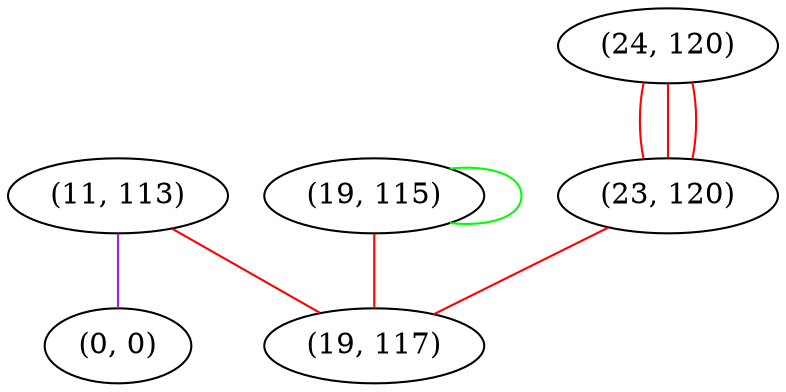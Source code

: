 graph "" {
"(11, 113)";
"(19, 115)";
"(0, 0)";
"(24, 120)";
"(23, 120)";
"(19, 117)";
"(11, 113)" -- "(0, 0)"  [color=purple, key=0, weight=4];
"(11, 113)" -- "(19, 117)"  [color=red, key=0, weight=1];
"(19, 115)" -- "(19, 115)"  [color=green, key=0, weight=2];
"(19, 115)" -- "(19, 117)"  [color=red, key=0, weight=1];
"(24, 120)" -- "(23, 120)"  [color=red, key=0, weight=1];
"(24, 120)" -- "(23, 120)"  [color=red, key=1, weight=1];
"(24, 120)" -- "(23, 120)"  [color=red, key=2, weight=1];
"(23, 120)" -- "(19, 117)"  [color=red, key=0, weight=1];
}
